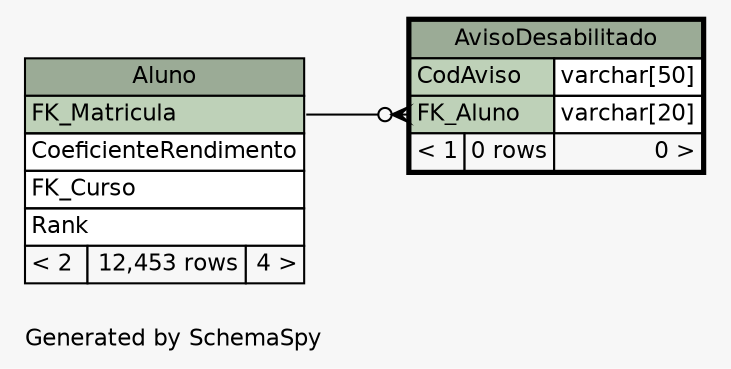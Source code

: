 // dot 2.36.0 on Linux 3.13.0-24-generic
// SchemaSpy rev 590
digraph "oneDegreeRelationshipsDiagram" {
  graph [
    rankdir="RL"
    bgcolor="#f7f7f7"
    label="\nGenerated by SchemaSpy"
    labeljust="l"
    nodesep="0.18"
    ranksep="0.46"
    fontname="Helvetica"
    fontsize="11"
  ];
  node [
    fontname="Helvetica"
    fontsize="11"
    shape="plaintext"
  ];
  edge [
    arrowsize="0.8"
  ];
  "AvisoDesabilitado":"FK_Aluno":w -> "Aluno":"FK_Matricula":e [arrowhead=none dir=back arrowtail=crowodot];
  "Aluno" [
    label=<
    <TABLE BORDER="0" CELLBORDER="1" CELLSPACING="0" BGCOLOR="#ffffff">
      <TR><TD COLSPAN="3" BGCOLOR="#9bab96" ALIGN="CENTER">Aluno</TD></TR>
      <TR><TD PORT="FK_Matricula" COLSPAN="3" BGCOLOR="#bed1b8" ALIGN="LEFT">FK_Matricula</TD></TR>
      <TR><TD PORT="CoeficienteRendimento" COLSPAN="3" ALIGN="LEFT">CoeficienteRendimento</TD></TR>
      <TR><TD PORT="FK_Curso" COLSPAN="3" ALIGN="LEFT">FK_Curso</TD></TR>
      <TR><TD PORT="Rank" COLSPAN="3" ALIGN="LEFT">Rank</TD></TR>
      <TR><TD ALIGN="LEFT" BGCOLOR="#f7f7f7">&lt; 2</TD><TD ALIGN="RIGHT" BGCOLOR="#f7f7f7">12,453 rows</TD><TD ALIGN="RIGHT" BGCOLOR="#f7f7f7">4 &gt;</TD></TR>
    </TABLE>>
    URL="Aluno.html"
    tooltip="Aluno"
  ];
  "AvisoDesabilitado" [
    label=<
    <TABLE BORDER="2" CELLBORDER="1" CELLSPACING="0" BGCOLOR="#ffffff">
      <TR><TD COLSPAN="3" BGCOLOR="#9bab96" ALIGN="CENTER">AvisoDesabilitado</TD></TR>
      <TR><TD PORT="CodAviso" COLSPAN="2" BGCOLOR="#bed1b8" ALIGN="LEFT">CodAviso</TD><TD PORT="CodAviso.type" ALIGN="LEFT">varchar[50]</TD></TR>
      <TR><TD PORT="FK_Aluno" COLSPAN="2" BGCOLOR="#bed1b8" ALIGN="LEFT">FK_Aluno</TD><TD PORT="FK_Aluno.type" ALIGN="LEFT">varchar[20]</TD></TR>
      <TR><TD ALIGN="LEFT" BGCOLOR="#f7f7f7">&lt; 1</TD><TD ALIGN="RIGHT" BGCOLOR="#f7f7f7">0 rows</TD><TD ALIGN="RIGHT" BGCOLOR="#f7f7f7">0 &gt;</TD></TR>
    </TABLE>>
    URL="AvisoDesabilitado.html"
    tooltip="AvisoDesabilitado"
  ];
}
